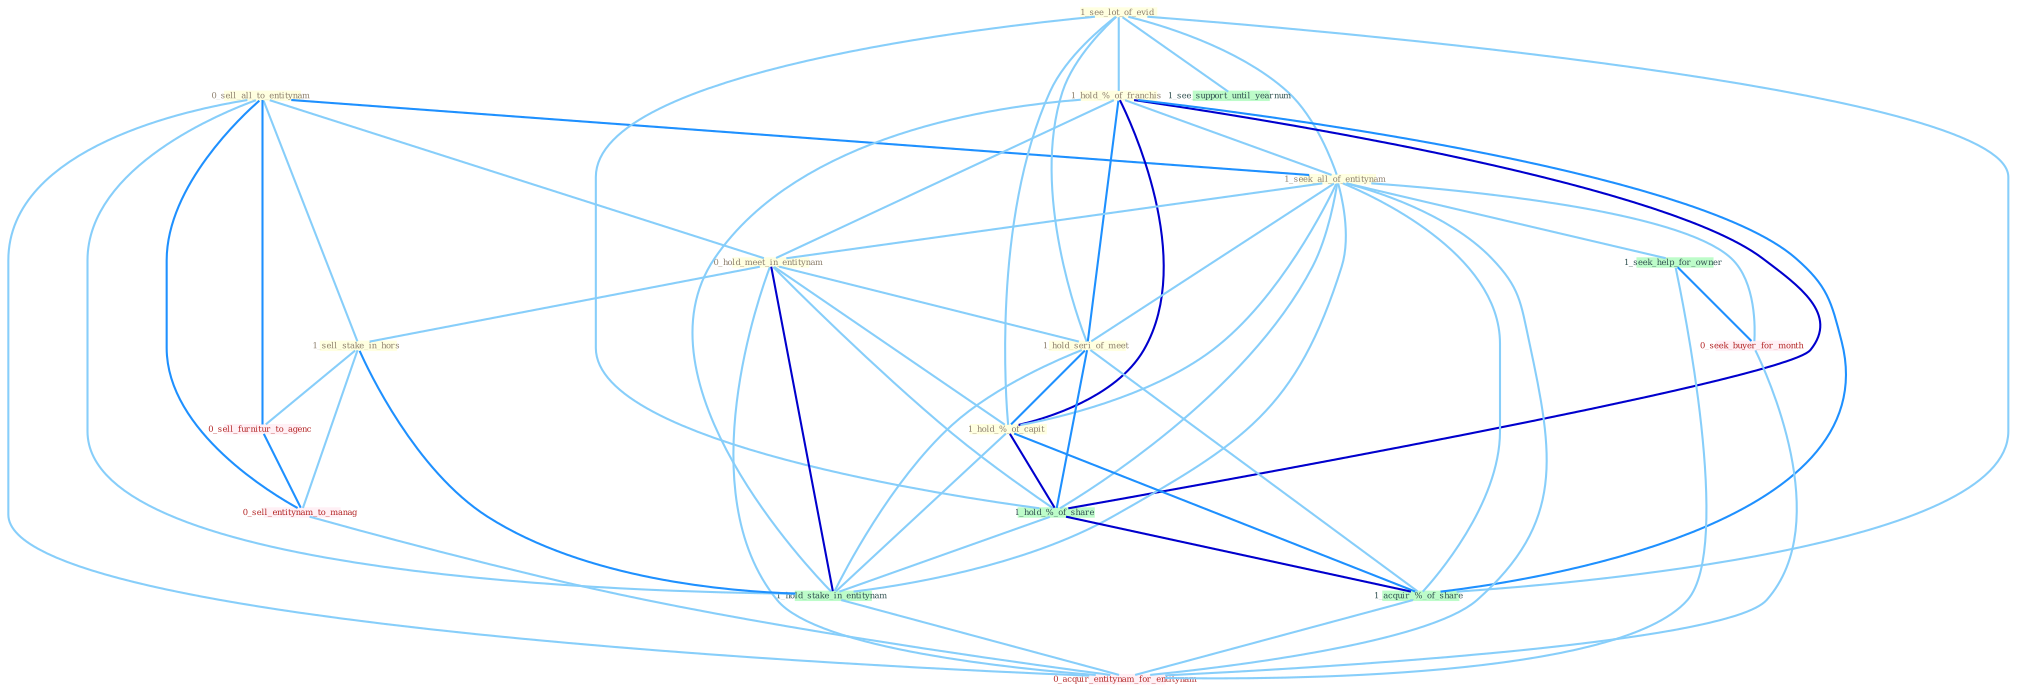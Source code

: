 Graph G{ 
    node
    [shape=polygon,style=filled,width=.5,height=.06,color="#BDFCC9",fixedsize=true,fontsize=4,
    fontcolor="#2f4f4f"];
    {node
    [color="#ffffe0", fontcolor="#8b7d6b"] "0_sell_all_to_entitynam " "1_see_lot_of_evid " "1_hold_%_of_franchis " "1_seek_all_of_entitynam " "0_hold_meet_in_entitynam " "1_hold_seri_of_meet " "1_hold_%_of_capit " "1_sell_stake_in_hors "}
{node [color="#fff0f5", fontcolor="#b22222"] "0_seek_buyer_for_month " "0_sell_furnitur_to_agenc " "0_sell_entitynam_to_manag " "0_acquir_entitynam_for_entitynam "}
edge [color="#B0E2FF"];

	"0_sell_all_to_entitynam " -- "1_seek_all_of_entitynam " [w="2", color="#1e90ff" , len=0.8];
	"0_sell_all_to_entitynam " -- "0_hold_meet_in_entitynam " [w="1", color="#87cefa" ];
	"0_sell_all_to_entitynam " -- "1_sell_stake_in_hors " [w="1", color="#87cefa" ];
	"0_sell_all_to_entitynam " -- "1_hold_stake_in_entitynam " [w="1", color="#87cefa" ];
	"0_sell_all_to_entitynam " -- "0_sell_furnitur_to_agenc " [w="2", color="#1e90ff" , len=0.8];
	"0_sell_all_to_entitynam " -- "0_sell_entitynam_to_manag " [w="2", color="#1e90ff" , len=0.8];
	"0_sell_all_to_entitynam " -- "0_acquir_entitynam_for_entitynam " [w="1", color="#87cefa" ];
	"1_see_lot_of_evid " -- "1_hold_%_of_franchis " [w="1", color="#87cefa" ];
	"1_see_lot_of_evid " -- "1_seek_all_of_entitynam " [w="1", color="#87cefa" ];
	"1_see_lot_of_evid " -- "1_hold_seri_of_meet " [w="1", color="#87cefa" ];
	"1_see_lot_of_evid " -- "1_hold_%_of_capit " [w="1", color="#87cefa" ];
	"1_see_lot_of_evid " -- "1_hold_%_of_share " [w="1", color="#87cefa" ];
	"1_see_lot_of_evid " -- "1_acquir_%_of_share " [w="1", color="#87cefa" ];
	"1_see_lot_of_evid " -- "1_see_support_until_yearnum " [w="1", color="#87cefa" ];
	"1_hold_%_of_franchis " -- "1_seek_all_of_entitynam " [w="1", color="#87cefa" ];
	"1_hold_%_of_franchis " -- "0_hold_meet_in_entitynam " [w="1", color="#87cefa" ];
	"1_hold_%_of_franchis " -- "1_hold_seri_of_meet " [w="2", color="#1e90ff" , len=0.8];
	"1_hold_%_of_franchis " -- "1_hold_%_of_capit " [w="3", color="#0000cd" , len=0.6];
	"1_hold_%_of_franchis " -- "1_hold_%_of_share " [w="3", color="#0000cd" , len=0.6];
	"1_hold_%_of_franchis " -- "1_hold_stake_in_entitynam " [w="1", color="#87cefa" ];
	"1_hold_%_of_franchis " -- "1_acquir_%_of_share " [w="2", color="#1e90ff" , len=0.8];
	"1_seek_all_of_entitynam " -- "0_hold_meet_in_entitynam " [w="1", color="#87cefa" ];
	"1_seek_all_of_entitynam " -- "1_hold_seri_of_meet " [w="1", color="#87cefa" ];
	"1_seek_all_of_entitynam " -- "1_hold_%_of_capit " [w="1", color="#87cefa" ];
	"1_seek_all_of_entitynam " -- "1_hold_%_of_share " [w="1", color="#87cefa" ];
	"1_seek_all_of_entitynam " -- "1_hold_stake_in_entitynam " [w="1", color="#87cefa" ];
	"1_seek_all_of_entitynam " -- "1_seek_help_for_owner " [w="1", color="#87cefa" ];
	"1_seek_all_of_entitynam " -- "0_seek_buyer_for_month " [w="1", color="#87cefa" ];
	"1_seek_all_of_entitynam " -- "1_acquir_%_of_share " [w="1", color="#87cefa" ];
	"1_seek_all_of_entitynam " -- "0_acquir_entitynam_for_entitynam " [w="1", color="#87cefa" ];
	"0_hold_meet_in_entitynam " -- "1_hold_seri_of_meet " [w="1", color="#87cefa" ];
	"0_hold_meet_in_entitynam " -- "1_hold_%_of_capit " [w="1", color="#87cefa" ];
	"0_hold_meet_in_entitynam " -- "1_sell_stake_in_hors " [w="1", color="#87cefa" ];
	"0_hold_meet_in_entitynam " -- "1_hold_%_of_share " [w="1", color="#87cefa" ];
	"0_hold_meet_in_entitynam " -- "1_hold_stake_in_entitynam " [w="3", color="#0000cd" , len=0.6];
	"0_hold_meet_in_entitynam " -- "0_acquir_entitynam_for_entitynam " [w="1", color="#87cefa" ];
	"1_hold_seri_of_meet " -- "1_hold_%_of_capit " [w="2", color="#1e90ff" , len=0.8];
	"1_hold_seri_of_meet " -- "1_hold_%_of_share " [w="2", color="#1e90ff" , len=0.8];
	"1_hold_seri_of_meet " -- "1_hold_stake_in_entitynam " [w="1", color="#87cefa" ];
	"1_hold_seri_of_meet " -- "1_acquir_%_of_share " [w="1", color="#87cefa" ];
	"1_hold_%_of_capit " -- "1_hold_%_of_share " [w="3", color="#0000cd" , len=0.6];
	"1_hold_%_of_capit " -- "1_hold_stake_in_entitynam " [w="1", color="#87cefa" ];
	"1_hold_%_of_capit " -- "1_acquir_%_of_share " [w="2", color="#1e90ff" , len=0.8];
	"1_sell_stake_in_hors " -- "1_hold_stake_in_entitynam " [w="2", color="#1e90ff" , len=0.8];
	"1_sell_stake_in_hors " -- "0_sell_furnitur_to_agenc " [w="1", color="#87cefa" ];
	"1_sell_stake_in_hors " -- "0_sell_entitynam_to_manag " [w="1", color="#87cefa" ];
	"1_hold_%_of_share " -- "1_hold_stake_in_entitynam " [w="1", color="#87cefa" ];
	"1_hold_%_of_share " -- "1_acquir_%_of_share " [w="3", color="#0000cd" , len=0.6];
	"1_hold_stake_in_entitynam " -- "0_acquir_entitynam_for_entitynam " [w="1", color="#87cefa" ];
	"1_seek_help_for_owner " -- "0_seek_buyer_for_month " [w="2", color="#1e90ff" , len=0.8];
	"1_seek_help_for_owner " -- "0_acquir_entitynam_for_entitynam " [w="1", color="#87cefa" ];
	"0_seek_buyer_for_month " -- "0_acquir_entitynam_for_entitynam " [w="1", color="#87cefa" ];
	"1_acquir_%_of_share " -- "0_acquir_entitynam_for_entitynam " [w="1", color="#87cefa" ];
	"0_sell_furnitur_to_agenc " -- "0_sell_entitynam_to_manag " [w="2", color="#1e90ff" , len=0.8];
	"0_sell_entitynam_to_manag " -- "0_acquir_entitynam_for_entitynam " [w="1", color="#87cefa" ];
}